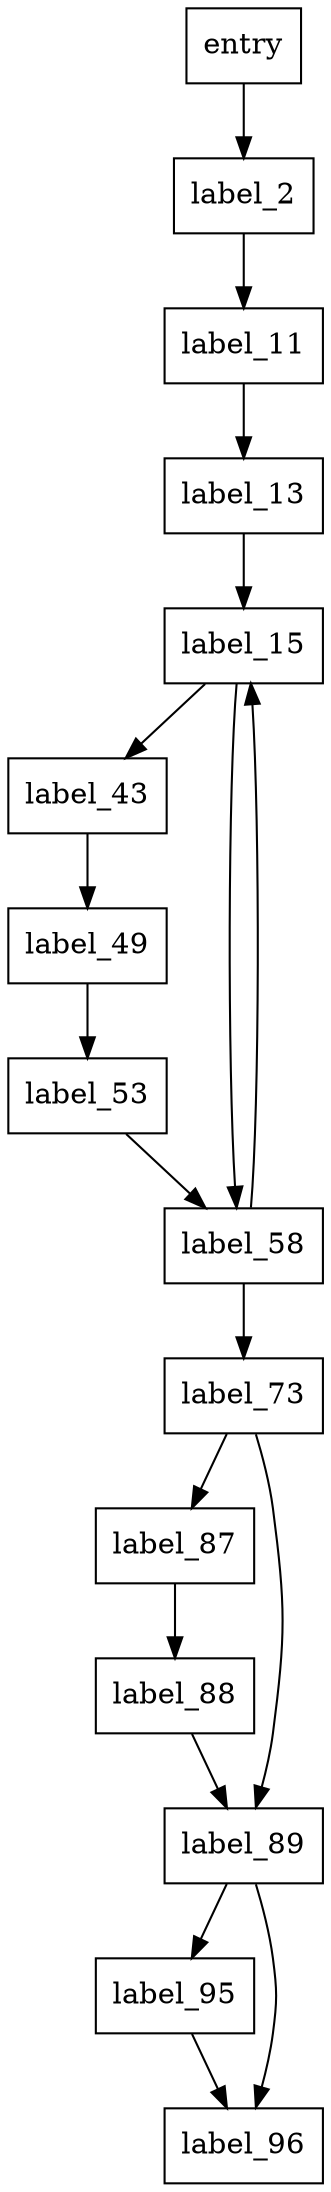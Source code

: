 digraph ControlFlowGraph {
    node [shape=rectangle]

    entry [label="entry"]
    label_2 [label="label_2"]
    label_11 [label="label_11"]
    label_13 [label="label_13"]
    label_15 [label="label_15"]
    label_43 [label="label_43"]
    label_49 [label="label_49"]
    label_53 [label="label_53"]
    label_58 [label="label_58"]
    label_73 [label="label_73"]
    label_87 [label="label_87"]
    label_88 [label="label_88"]
    label_89 [label="label_89"]
    label_95 [label="label_95"]
    label_96 [label="label_96"]

    entry -> label_2
    label_2 -> label_11
    label_11 -> label_13
    label_13 -> label_15
    label_15 -> label_43
    label_43 -> label_49
    label_49 -> label_53
    label_53 -> label_58
    label_58 -> label_73
    label_73 -> label_87
    label_87 -> label_88
    label_88 -> label_89
    label_89 -> label_95
    label_95 -> label_96
    label_15 -> label_58
    label_58 -> label_15
    label_73 -> label_89
    label_89 -> label_96
}